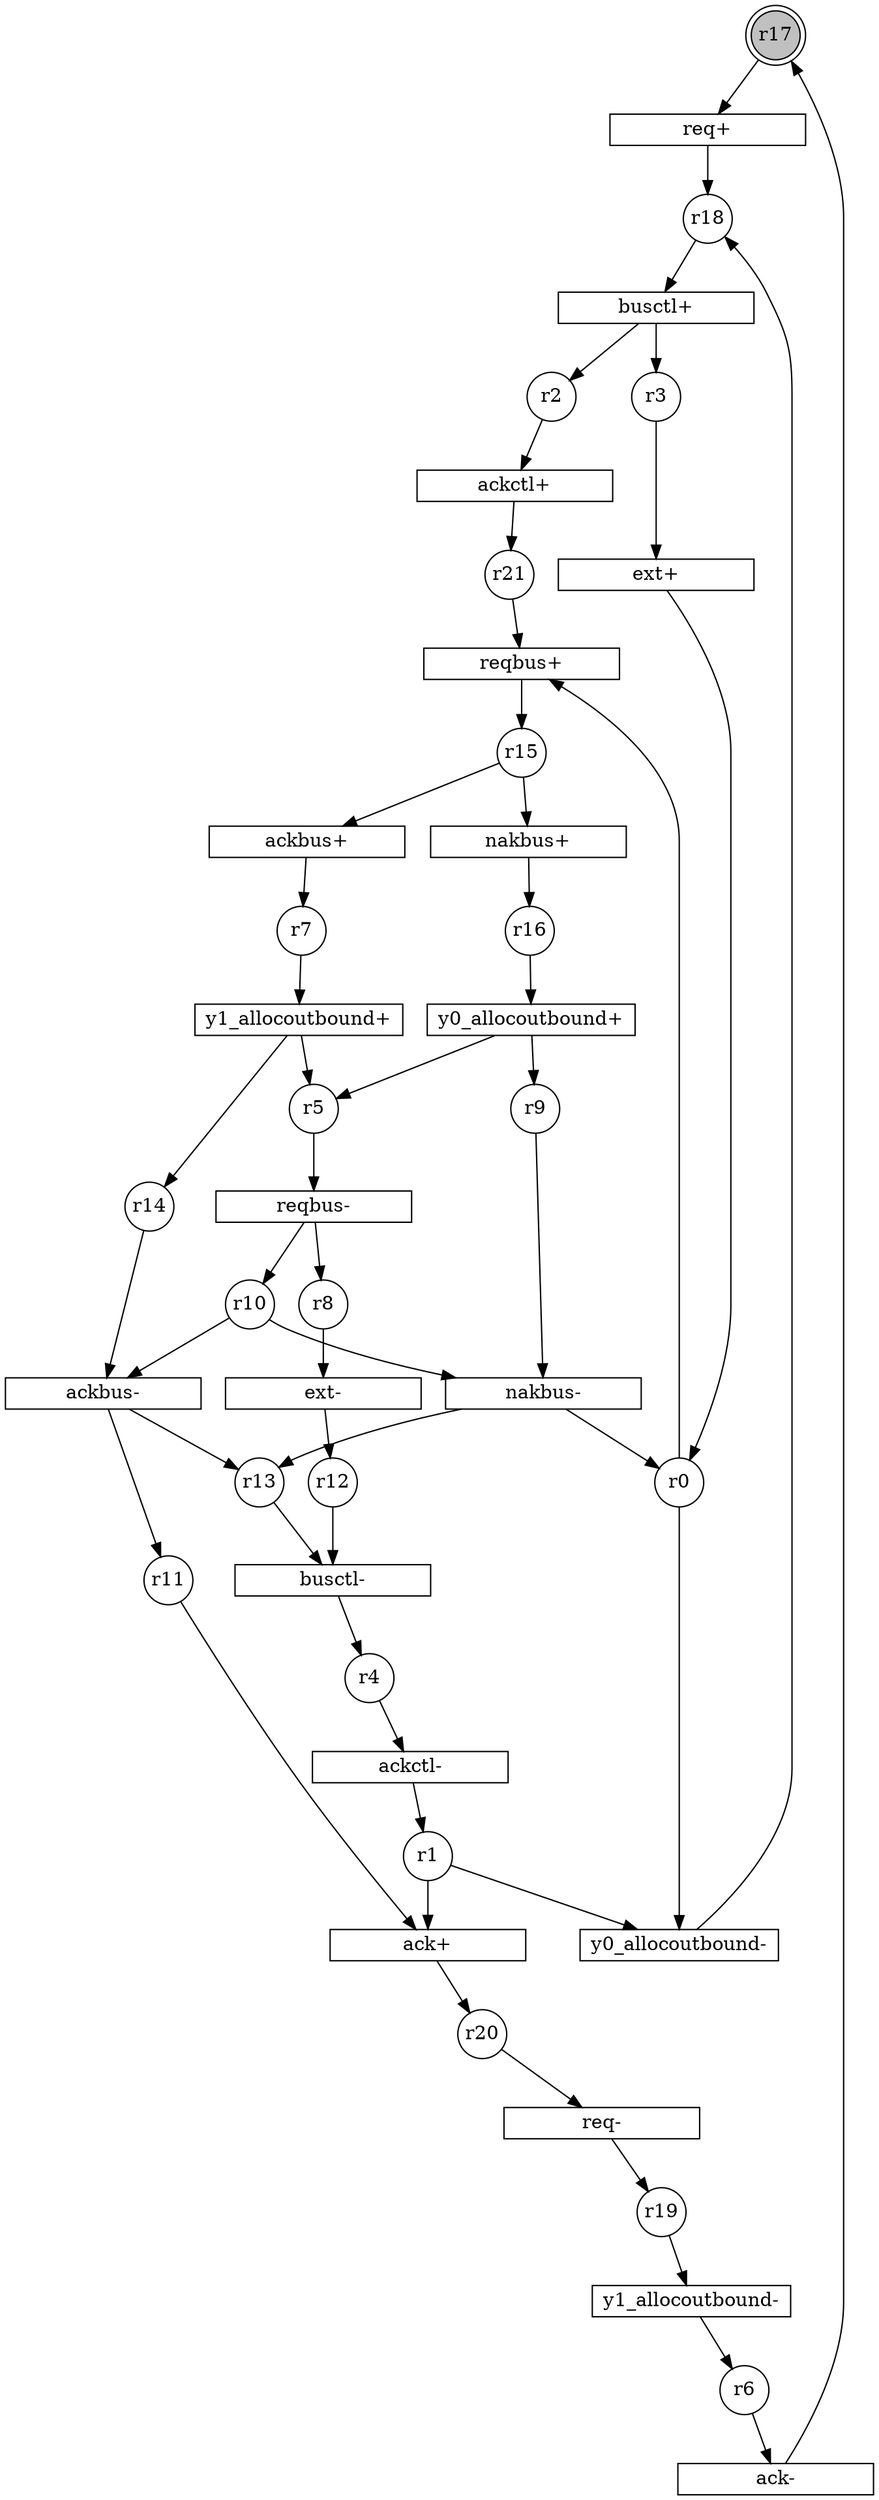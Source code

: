 digraph espinalt_PN{
subgraph initial_place {
	node [shape=doublecircle,fixedsize=true, fixedsize = 2, color = black, fillcolor = gray, style = filled];
	r17;
}
subgraph place {     
	node [shape=circle,fixedsize=true, fixedsize = 2];
	r0;
	r1;
	r18;
	r2;
	r21;
	r3;
	r4;
	r9;
	r5;
	r10;
	r8;
	r6;
	r11;
	r7;
	r14;
	r12;
	r13;
	r20;
	r15;
	r16;
	r19;
}
subgraph transitions {
	node [shape=rect,height=0.2,width=2, forcelabels = false];
	0 [label = "y0_allocoutbound-"];
	1 [label = "ackctl+"];
	2 [label = "ext+"];
	3 [label = "ackctl-"];
	4 [label = "reqbus-"];
	5 [label = "ack-"];
	6 [label = "y1_allocoutbound+"];
	7 [label = "ext-"];
	8 [label = "nakbus-"];
	9 [label = "ack+"];
	10 [label = "busctl-"];
	11 [label = "ackbus-"];
	12 [label = "ackbus+"];
	13 [label = "nakbus+"];
	14 [label = "y0_allocoutbound+"];
	15 [label = "req+"];
	16 [label = "busctl+"];
	17 [label = "y1_allocoutbound-"];
	18 [label = "req-"];
	19 [label = "reqbus+"];
}
	r0 -> 0;
	r1 -> 0;
	r2 -> 1;
	r3 -> 2;
	r4 -> 3;
	r5 -> 4;
	r6 -> 5;
	r7 -> 6;
	r8 -> 7;
	r9 -> 8;
	r10 -> 8;
	r1 -> 9;
	r11 -> 9;
	r12 -> 10;
	r13 -> 10;
	r10 -> 11;
	r14 -> 11;
	r15 -> 12;
	r15 -> 13;
	r16 -> 14;
	r17 -> 15;
	r18 -> 16;
	r19 -> 17;
	r20 -> 18;
	r0 -> 19;
	r21 -> 19;
	0 -> r18;
	1 -> r21;
	2 -> r0;
	3 -> r1;
	4 -> r10;
	4 -> r8;
	5 -> r17;
	6 -> r5;
	6 -> r14;
	7 -> r12;
	8 -> r0;
	8 -> r13;
	9 -> r20;
	10 -> r4;
	11 -> r11;
	11 -> r13;
	12 -> r7;
	13 -> r16;
	14 -> r9;
	14 -> r5;
	15 -> r18;
	16 -> r2;
	16 -> r3;
	17 -> r6;
	18 -> r19;
	19 -> r15;
}